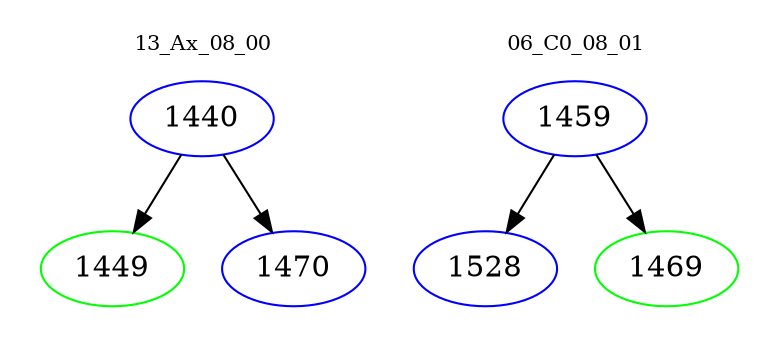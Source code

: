 digraph{
subgraph cluster_0 {
color = white
label = "13_Ax_08_00";
fontsize=10;
T0_1440 [label="1440", color="blue"]
T0_1440 -> T0_1449 [color="black"]
T0_1449 [label="1449", color="green"]
T0_1440 -> T0_1470 [color="black"]
T0_1470 [label="1470", color="blue"]
}
subgraph cluster_1 {
color = white
label = "06_C0_08_01";
fontsize=10;
T1_1459 [label="1459", color="blue"]
T1_1459 -> T1_1528 [color="black"]
T1_1528 [label="1528", color="blue"]
T1_1459 -> T1_1469 [color="black"]
T1_1469 [label="1469", color="green"]
}
}
